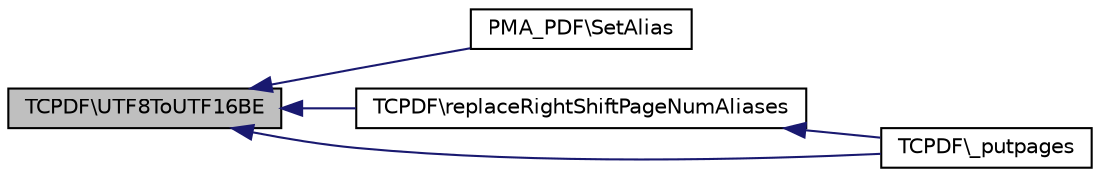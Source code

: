 digraph G
{
  edge [fontname="Helvetica",fontsize="10",labelfontname="Helvetica",labelfontsize="10"];
  node [fontname="Helvetica",fontsize="10",shape=record];
  rankdir="LR";
  Node1 [label="TCPDF\\UTF8ToUTF16BE",height=0.2,width=0.4,color="black", fillcolor="grey75", style="filled" fontcolor="black"];
  Node1 -> Node2 [dir="back",color="midnightblue",fontsize="10",style="solid",fontname="Helvetica"];
  Node2 [label="PMA_PDF\\SetAlias",height=0.2,width=0.4,color="black", fillcolor="white", style="filled",URL="$classPMA__PDF.html#ae36939e3f5ac221bf44db40e66901e48",tooltip="Function to set alias which will be expanded on page rendering."];
  Node1 -> Node3 [dir="back",color="midnightblue",fontsize="10",style="solid",fontname="Helvetica"];
  Node3 [label="TCPDF\\replaceRightShiftPageNumAliases",height=0.2,width=0.4,color="black", fillcolor="white", style="filled",URL="$classTCPDF.html#af3ca25bafc44372ca6d7fd7951dcad46",tooltip="Replace right shift page number aliases with spaces to correct right alignment."];
  Node3 -> Node4 [dir="back",color="midnightblue",fontsize="10",style="solid",fontname="Helvetica"];
  Node4 [label="TCPDF\\_putpages",height=0.2,width=0.4,color="black", fillcolor="white", style="filled",URL="$classTCPDF.html#a65bfa0bffc92dd5c359c114b837c81c0",tooltip="Output pages (and replace page number aliases)."];
  Node1 -> Node4 [dir="back",color="midnightblue",fontsize="10",style="solid",fontname="Helvetica"];
}
